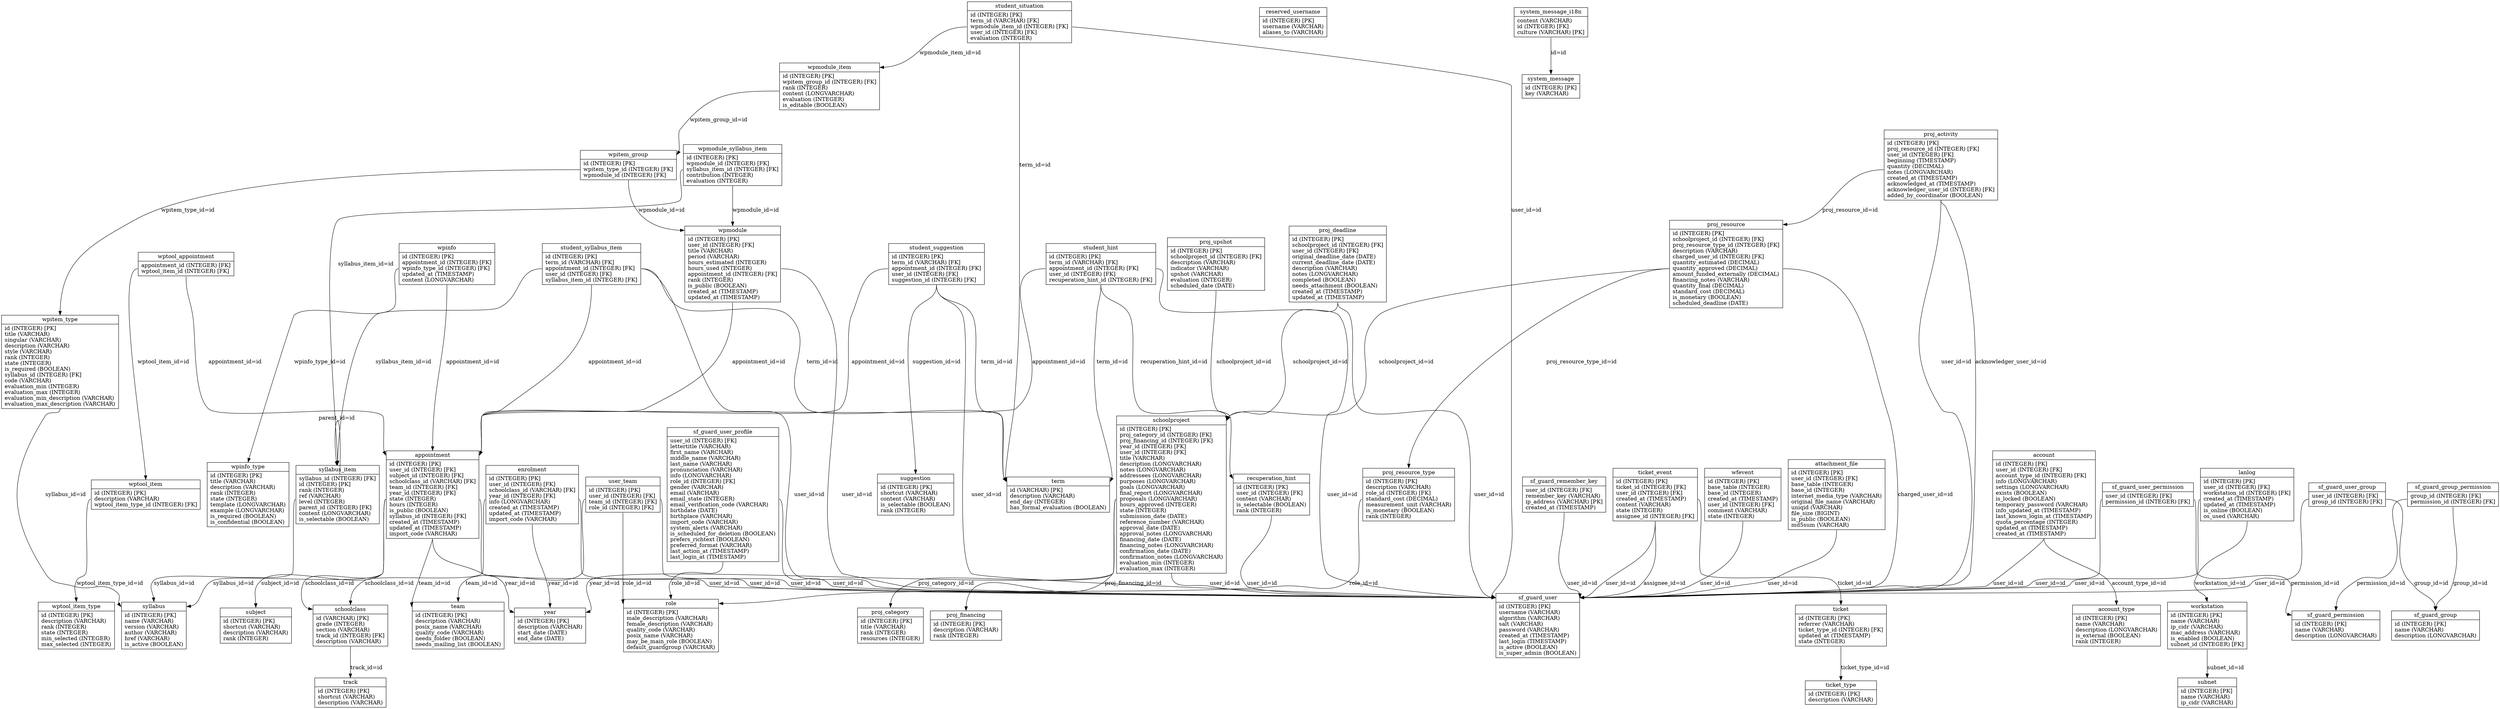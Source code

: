 digraph G {
nodetrack [label="{<table>track|<cols>id (INTEGER) [PK]\lshortcut (VARCHAR)\ldescription (VARCHAR)\l}", shape=record];
nodeschoolclass [label="{<table>schoolclass|<cols>id (VARCHAR) [PK]\lgrade (INTEGER)\lsection (VARCHAR)\ltrack_id (INTEGER) [FK]\ldescription (VARCHAR)\l}", shape=record];
nodeyear [label="{<table>year|<cols>id (INTEGER) [PK]\ldescription (VARCHAR)\lstart_date (DATE)\lend_date (DATE)\l}", shape=record];
nodeterm [label="{<table>term|<cols>id (VARCHAR) [PK]\ldescription (VARCHAR)\lend_day (INTEGER)\lhas_formal_evaluation (BOOLEAN)\l}", shape=record];
nodesubject [label="{<table>subject|<cols>id (INTEGER) [PK]\lshortcut (VARCHAR)\ldescription (VARCHAR)\lrank (INTEGER)\l}", shape=record];
nodesuggestion [label="{<table>suggestion|<cols>id (INTEGER) [PK]\lshortcut (VARCHAR)\lcontent (VARCHAR)\lis_selectable (BOOLEAN)\lrank (INTEGER)\l}", shape=record];
noderecuperation_hint [label="{<table>recuperation_hint|<cols>id (INTEGER) [PK]\luser_id (INTEGER) [FK]\lcontent (VARCHAR)\lis_selectable (BOOLEAN)\lrank (INTEGER)\l}", shape=record];
nodesf_guard_user_profile [label="{<table>sf_guard_user_profile|<cols>user_id (INTEGER) [FK]\llettertitle (VARCHAR)\lfirst_name (VARCHAR)\lmiddle_name (VARCHAR)\llast_name (VARCHAR)\lpronunciation (VARCHAR)\linfo (LONGVARCHAR)\lrole_id (INTEGER) [FK]\lgender (VARCHAR)\lemail (VARCHAR)\lemail_state (INTEGER)\lemail_verification_code (VARCHAR)\lbirthdate (DATE)\lbirthplace (VARCHAR)\limport_code (VARCHAR)\lsystem_alerts (VARCHAR)\lis_scheduled_for_deletion (BOOLEAN)\lprefers_richtext (BOOLEAN)\lpreferred_format (VARCHAR)\llast_action_at (TIMESTAMP)\llast_login_at (TIMESTAMP)\l}", shape=record];
nodeaccount_type [label="{<table>account_type|<cols>id (INTEGER) [PK]\lname (VARCHAR)\ldescription (LONGVARCHAR)\lis_external (BOOLEAN)\lrank (INTEGER)\l}", shape=record];
nodeaccount [label="{<table>account|<cols>id (INTEGER) [PK]\luser_id (INTEGER) [FK]\laccount_type_id (INTEGER) [FK]\linfo (LONGVARCHAR)\lsettings (LONGVARCHAR)\lexists (BOOLEAN)\lis_locked (BOOLEAN)\ltemporary_password (VARCHAR)\linfo_updated_at (TIMESTAMP)\llast_known_login_at (TIMESTAMP)\lquota_percentage (INTEGER)\lupdated_at (TIMESTAMP)\lcreated_at (TIMESTAMP)\l}", shape=record];
nodereserved_username [label="{<table>reserved_username|<cols>id (INTEGER) [PK]\lusername (VARCHAR)\laliases_to (VARCHAR)\l}", shape=record];
nodeticket_type [label="{<table>ticket_type|<cols>id (INTEGER) [PK]\ldescription (VARCHAR)\l}", shape=record];
nodeticket [label="{<table>ticket|<cols>id (INTEGER) [PK]\lreferrer (VARCHAR)\lticket_type_id (INTEGER) [FK]\lupdated_at (TIMESTAMP)\lstate (INTEGER)\l}", shape=record];
nodeticket_event [label="{<table>ticket_event|<cols>id (INTEGER) [PK]\lticket_id (INTEGER) [FK]\luser_id (INTEGER) [FK]\lcreated_at (TIMESTAMP)\lcontent (VARCHAR)\lstate (INTEGER)\lassignee_id (INTEGER) [FK]\l}", shape=record];
nodesyllabus [label="{<table>syllabus|<cols>id (INTEGER) [PK]\lname (VARCHAR)\lversion (VARCHAR)\lauthor (VARCHAR)\lhref (VARCHAR)\lis_active (BOOLEAN)\l}", shape=record];
nodesyllabus_item [label="{<table>syllabus_item|<cols>syllabus_id (INTEGER) [FK]\lid (INTEGER) [PK]\lrank (INTEGER)\lref (VARCHAR)\llevel (INTEGER)\lparent_id (INTEGER) [FK]\lcontent (LONGVARCHAR)\lis_selectable (BOOLEAN)\l}", shape=record];
nodeappointment [label="{<table>appointment|<cols>id (INTEGER) [PK]\luser_id (INTEGER) [FK]\lsubject_id (INTEGER) [FK]\lschoolclass_id (VARCHAR) [FK]\lteam_id (INTEGER) [FK]\lyear_id (INTEGER) [FK]\lstate (INTEGER)\lhours (INTEGER)\lis_public (BOOLEAN)\lsyllabus_id (INTEGER) [FK]\lcreated_at (TIMESTAMP)\lupdated_at (TIMESTAMP)\limport_code (VARCHAR)\l}", shape=record];
nodeenrolment [label="{<table>enrolment|<cols>id (INTEGER) [PK]\luser_id (INTEGER) [FK]\lschoolclass_id (VARCHAR) [FK]\lyear_id (INTEGER) [FK]\linfo (LONGVARCHAR)\lcreated_at (TIMESTAMP)\lupdated_at (TIMESTAMP)\limport_code (VARCHAR)\l}", shape=record];
nodeteam [label="{<table>team|<cols>id (INTEGER) [PK]\ldescription (VARCHAR)\lposix_name (VARCHAR)\lquality_code (VARCHAR)\lneeds_folder (BOOLEAN)\lneeds_mailing_list (BOOLEAN)\l}", shape=record];
noderole [label="{<table>role|<cols>id (INTEGER) [PK]\lmale_description (VARCHAR)\lfemale_description (VARCHAR)\lquality_code (VARCHAR)\lposix_name (VARCHAR)\lmay_be_main_role (BOOLEAN)\ldefault_guardgroup (VARCHAR)\l}", shape=record];
nodeuser_team [label="{<table>user_team|<cols>id (INTEGER) [PK]\luser_id (INTEGER) [FK]\lteam_id (INTEGER) [FK]\lrole_id (INTEGER) [FK]\l}", shape=record];
nodewfevent [label="{<table>wfevent|<cols>id (INTEGER) [PK]\lbase_table (INTEGER)\lbase_id (INTEGER)\lcreated_at (TIMESTAMP)\luser_id (INTEGER) [FK]\lcomment (VARCHAR)\lstate (INTEGER)\l}", shape=record];
nodewpinfo_type [label="{<table>wpinfo_type|<cols>id (INTEGER) [PK]\ltitle (VARCHAR)\ldescription (VARCHAR)\lrank (INTEGER)\lstate (INTEGER)\ltemplate (LONGVARCHAR)\lexample (LONGVARCHAR)\lis_required (BOOLEAN)\lis_confidential (BOOLEAN)\l}", shape=record];
nodewpinfo [label="{<table>wpinfo|<cols>id (INTEGER) [PK]\lappointment_id (INTEGER) [FK]\lwpinfo_type_id (INTEGER) [FK]\lupdated_at (TIMESTAMP)\lcontent (LONGVARCHAR)\l}", shape=record];
nodewptool_item_type [label="{<table>wptool_item_type|<cols>id (INTEGER) [PK]\ldescription (VARCHAR)\lrank (INTEGER)\lstate (INTEGER)\lmin_selected (INTEGER)\lmax_selected (INTEGER)\l}", shape=record];
nodewptool_item [label="{<table>wptool_item|<cols>id (INTEGER) [PK]\ldescription (VARCHAR)\lwptool_item_type_id (INTEGER) [FK]\l}", shape=record];
nodewptool_appointment [label="{<table>wptool_appointment|<cols>appointment_id (INTEGER) [FK]\lwptool_item_id (INTEGER) [FK]\l}", shape=record];
nodewpmodule [label="{<table>wpmodule|<cols>id (INTEGER) [PK]\luser_id (INTEGER) [FK]\ltitle (VARCHAR)\lperiod (VARCHAR)\lhours_estimated (INTEGER)\lhours_used (INTEGER)\lappointment_id (INTEGER) [FK]\lrank (INTEGER)\lis_public (BOOLEAN)\lcreated_at (TIMESTAMP)\lupdated_at (TIMESTAMP)\l}", shape=record];
nodewpitem_type [label="{<table>wpitem_type|<cols>id (INTEGER) [PK]\ltitle (VARCHAR)\lsingular (VARCHAR)\ldescription (VARCHAR)\lstyle (VARCHAR)\lrank (INTEGER)\lstate (INTEGER)\lis_required (BOOLEAN)\lsyllabus_id (INTEGER) [FK]\lcode (VARCHAR)\levaluation_min (INTEGER)\levaluation_max (INTEGER)\levaluation_min_description (VARCHAR)\levaluation_max_description (VARCHAR)\l}", shape=record];
nodewpitem_group [label="{<table>wpitem_group|<cols>id (INTEGER) [PK]\lwpitem_type_id (INTEGER) [FK]\lwpmodule_id (INTEGER) [FK]\l}", shape=record];
nodewpmodule_item [label="{<table>wpmodule_item|<cols>id (INTEGER) [PK]\lwpitem_group_id (INTEGER) [FK]\lrank (INTEGER)\lcontent (LONGVARCHAR)\levaluation (INTEGER)\lis_editable (BOOLEAN)\l}", shape=record];
nodestudent_situation [label="{<table>student_situation|<cols>id (INTEGER) [PK]\lterm_id (VARCHAR) [FK]\lwpmodule_item_id (INTEGER) [FK]\luser_id (INTEGER) [FK]\levaluation (INTEGER)\l}", shape=record];
nodestudent_suggestion [label="{<table>student_suggestion|<cols>id (INTEGER) [PK]\lterm_id (VARCHAR) [FK]\lappointment_id (INTEGER) [FK]\luser_id (INTEGER) [FK]\lsuggestion_id (INTEGER) [FK]\l}", shape=record];
nodestudent_hint [label="{<table>student_hint|<cols>id (INTEGER) [PK]\lterm_id (VARCHAR) [FK]\lappointment_id (INTEGER) [FK]\luser_id (INTEGER) [FK]\lrecuperation_hint_id (INTEGER) [FK]\l}", shape=record];
nodestudent_syllabus_item [label="{<table>student_syllabus_item|<cols>id (INTEGER) [PK]\lterm_id (VARCHAR) [FK]\lappointment_id (INTEGER) [FK]\luser_id (INTEGER) [FK]\lsyllabus_item_id (INTEGER) [FK]\l}", shape=record];
nodewpmodule_syllabus_item [label="{<table>wpmodule_syllabus_item|<cols>id (INTEGER) [PK]\lwpmodule_id (INTEGER) [FK]\lsyllabus_item_id (INTEGER) [FK]\lcontribution (INTEGER)\levaluation (INTEGER)\l}", shape=record];
nodeschoolproject [label="{<table>schoolproject|<cols>id (INTEGER) [PK]\lproj_category_id (INTEGER) [FK]\lproj_financing_id (INTEGER) [FK]\lyear_id (INTEGER) [FK]\luser_id (INTEGER) [FK]\ltitle (VARCHAR)\ldescription (LONGVARCHAR)\lnotes (LONGVARCHAR)\laddressees (LONGVARCHAR)\lpurposes (LONGVARCHAR)\lgoals (LONGVARCHAR)\lfinal_report (LONGVARCHAR)\lproposals (LONGVARCHAR)\lhours_approved (INTEGER)\lstate (INTEGER)\lsubmission_date (DATE)\lreference_number (VARCHAR)\lapproval_date (DATE)\lapproval_notes (LONGVARCHAR)\lfinancing_date (DATE)\lfinancing_notes (LONGVARCHAR)\lconfirmation_date (DATE)\lconfirmation_notes (LONGVARCHAR)\levaluation_min (INTEGER)\levaluation_max (INTEGER)\l}", shape=record];
nodeproj_category [label="{<table>proj_category|<cols>id (INTEGER) [PK]\ltitle (VARCHAR)\lrank (INTEGER)\lresources (INTEGER)\l}", shape=record];
nodeproj_deadline [label="{<table>proj_deadline|<cols>id (INTEGER) [PK]\lschoolproject_id (INTEGER) [FK]\luser_id (INTEGER) [FK]\loriginal_deadline_date (DATE)\lcurrent_deadline_date (DATE)\ldescription (VARCHAR)\lnotes (LONGVARCHAR)\lcompleted (BOOLEAN)\lneeds_attachment (BOOLEAN)\lcreated_at (TIMESTAMP)\lupdated_at (TIMESTAMP)\l}", shape=record];
nodeproj_financing [label="{<table>proj_financing|<cols>id (INTEGER) [PK]\ldescription (VARCHAR)\lrank (INTEGER)\l}", shape=record];
nodeproj_resource_type [label="{<table>proj_resource_type|<cols>id (INTEGER) [PK]\ldescription (VARCHAR)\lrole_id (INTEGER) [FK]\lstandard_cost (DECIMAL)\lmeasurement_unit (VARCHAR)\lis_monetary (BOOLEAN)\lrank (INTEGER)\l}", shape=record];
nodeproj_resource [label="{<table>proj_resource|<cols>id (INTEGER) [PK]\lschoolproject_id (INTEGER) [FK]\lproj_resource_type_id (INTEGER) [FK]\ldescription (VARCHAR)\lcharged_user_id (INTEGER) [FK]\lquantity_estimated (DECIMAL)\lquantity_approved (DECIMAL)\lamount_funded_externally (DECIMAL)\lfinancing_notes (VARCHAR)\lquantity_final (DECIMAL)\lstandard_cost (DECIMAL)\lis_monetary (BOOLEAN)\lscheduled_deadline (DATE)\l}", shape=record];
nodeproj_activity [label="{<table>proj_activity|<cols>id (INTEGER) [PK]\lproj_resource_id (INTEGER) [FK]\luser_id (INTEGER) [FK]\lbeginning (TIMESTAMP)\lquantity (DECIMAL)\lnotes (LONGVARCHAR)\lcreated_at (TIMESTAMP)\lacknowledged_at (TIMESTAMP)\lacknowledger_user_id (INTEGER) [FK]\ladded_by_coordinator (BOOLEAN)\l}", shape=record];
nodeproj_upshot [label="{<table>proj_upshot|<cols>id (INTEGER) [PK]\lschoolproject_id (INTEGER) [FK]\ldescription (VARCHAR)\lindicator (VARCHAR)\lupshot (VARCHAR)\levaluation (INTEGER)\lscheduled_date (DATE)\l}", shape=record];
nodesubnet [label="{<table>subnet|<cols>id (INTEGER) [PK]\lname (VARCHAR)\lip_cidr (VARCHAR)\l}", shape=record];
nodeworkstation [label="{<table>workstation|<cols>id (INTEGER) [PK]\lname (VARCHAR)\lip_cidr (VARCHAR)\lmac_address (VARCHAR)\lis_enabled (BOOLEAN)\lsubnet_id (INTEGER) [FK]\l}", shape=record];
nodelanlog [label="{<table>lanlog|<cols>id (INTEGER) [PK]\luser_id (INTEGER) [FK]\lworkstation_id (INTEGER) [FK]\lcreated_at (TIMESTAMP)\lupdated_at (TIMESTAMP)\lis_online (BOOLEAN)\los_used (VARCHAR)\l}", shape=record];
nodeattachment_file [label="{<table>attachment_file|<cols>id (INTEGER) [PK]\luser_id (INTEGER) [FK]\lbase_table (INTEGER)\lbase_id (INTEGER)\linternet_media_type (VARCHAR)\loriginal_file_name (VARCHAR)\luniqid (VARCHAR)\lfile_size (BIGINT)\lis_public (BOOLEAN)\lmd5sum (VARCHAR)\l}", shape=record];
nodesystem_message [label="{<table>system_message|<cols>id (INTEGER) [PK]\lkey (VARCHAR)\l}", shape=record];
nodesystem_message_i18n [label="{<table>system_message_i18n|<cols>content (VARCHAR)\lid (INTEGER) [FK]\lculture (VARCHAR) [PK]\l}", shape=record];
nodesf_guard_group [label="{<table>sf_guard_group|<cols>id (INTEGER) [PK]\lname (VARCHAR)\ldescription (LONGVARCHAR)\l}", shape=record];
nodesf_guard_permission [label="{<table>sf_guard_permission|<cols>id (INTEGER) [PK]\lname (VARCHAR)\ldescription (LONGVARCHAR)\l}", shape=record];
nodesf_guard_group_permission [label="{<table>sf_guard_group_permission|<cols>group_id (INTEGER) [FK]\lpermission_id (INTEGER) [FK]\l}", shape=record];
nodesf_guard_user [label="{<table>sf_guard_user|<cols>id (INTEGER) [PK]\lusername (VARCHAR)\lalgorithm (VARCHAR)\lsalt (VARCHAR)\lpassword (VARCHAR)\lcreated_at (TIMESTAMP)\llast_login (TIMESTAMP)\lis_active (BOOLEAN)\lis_super_admin (BOOLEAN)\l}", shape=record];
nodesf_guard_user_permission [label="{<table>sf_guard_user_permission|<cols>user_id (INTEGER) [FK]\lpermission_id (INTEGER) [FK]\l}", shape=record];
nodesf_guard_user_group [label="{<table>sf_guard_user_group|<cols>user_id (INTEGER) [FK]\lgroup_id (INTEGER) [FK]\l}", shape=record];
nodesf_guard_remember_key [label="{<table>sf_guard_remember_key|<cols>user_id (INTEGER) [FK]\lremember_key (VARCHAR)\lip_address (VARCHAR) [PK]\lcreated_at (TIMESTAMP)\l}", shape=record];

nodeschoolclass:cols -> nodetrack:table [label="track_id=id "];
noderecuperation_hint:cols -> nodesf_guard_user:table [label="user_id=id "];
nodesf_guard_user_profile:cols -> nodesf_guard_user:table [label="user_id=id "];
nodesf_guard_user_profile:cols -> noderole:table [label="role_id=id "];
nodeaccount:cols -> nodesf_guard_user:table [label="user_id=id "];
nodeaccount:cols -> nodeaccount_type:table [label="account_type_id=id "];
nodeticket:cols -> nodeticket_type:table [label="ticket_type_id=id "];
nodeticket_event:cols -> nodeticket:table [label="ticket_id=id "];
nodeticket_event:cols -> nodesf_guard_user:table [label="user_id=id "];
nodeticket_event:cols -> nodesf_guard_user:table [label="assignee_id=id "];
nodesyllabus_item:cols -> nodesyllabus:table [label="syllabus_id=id "];
nodesyllabus_item:cols -> nodesyllabus_item:table [label="parent_id=id "];
nodeappointment:cols -> nodesf_guard_user:table [label="user_id=id "];
nodeappointment:cols -> nodesubject:table [label="subject_id=id "];
nodeappointment:cols -> nodeschoolclass:table [label="schoolclass_id=id "];
nodeappointment:cols -> nodeteam:table [label="team_id=id "];
nodeappointment:cols -> nodeyear:table [label="year_id=id "];
nodeappointment:cols -> nodesyllabus:table [label="syllabus_id=id "];
nodeenrolment:cols -> nodesf_guard_user:table [label="user_id=id "];
nodeenrolment:cols -> nodeschoolclass:table [label="schoolclass_id=id "];
nodeenrolment:cols -> nodeyear:table [label="year_id=id "];
nodeuser_team:cols -> nodesf_guard_user:table [label="user_id=id "];
nodeuser_team:cols -> nodeteam:table [label="team_id=id "];
nodeuser_team:cols -> noderole:table [label="role_id=id "];
nodewfevent:cols -> nodesf_guard_user:table [label="user_id=id "];
nodewpinfo:cols -> nodeappointment:table [label="appointment_id=id "];
nodewpinfo:cols -> nodewpinfo_type:table [label="wpinfo_type_id=id "];
nodewptool_item:cols -> nodewptool_item_type:table [label="wptool_item_type_id=id "];
nodewptool_appointment:cols -> nodeappointment:table [label="appointment_id=id "];
nodewptool_appointment:cols -> nodewptool_item:table [label="wptool_item_id=id "];
nodewpmodule:cols -> nodesf_guard_user:table [label="user_id=id "];
nodewpmodule:cols -> nodeappointment:table [label="appointment_id=id "];
nodewpitem_type:cols -> nodesyllabus:table [label="syllabus_id=id "];
nodewpitem_group:cols -> nodewpitem_type:table [label="wpitem_type_id=id "];
nodewpitem_group:cols -> nodewpmodule:table [label="wpmodule_id=id "];
nodewpmodule_item:cols -> nodewpitem_group:table [label="wpitem_group_id=id "];
nodestudent_situation:cols -> nodeterm:table [label="term_id=id "];
nodestudent_situation:cols -> nodewpmodule_item:table [label="wpmodule_item_id=id "];
nodestudent_situation:cols -> nodesf_guard_user:table [label="user_id=id "];
nodestudent_suggestion:cols -> nodeterm:table [label="term_id=id "];
nodestudent_suggestion:cols -> nodeappointment:table [label="appointment_id=id "];
nodestudent_suggestion:cols -> nodesf_guard_user:table [label="user_id=id "];
nodestudent_suggestion:cols -> nodesuggestion:table [label="suggestion_id=id "];
nodestudent_hint:cols -> nodeterm:table [label="term_id=id "];
nodestudent_hint:cols -> nodeappointment:table [label="appointment_id=id "];
nodestudent_hint:cols -> nodesf_guard_user:table [label="user_id=id "];
nodestudent_hint:cols -> noderecuperation_hint:table [label="recuperation_hint_id=id "];
nodestudent_syllabus_item:cols -> nodeterm:table [label="term_id=id "];
nodestudent_syllabus_item:cols -> nodeappointment:table [label="appointment_id=id "];
nodestudent_syllabus_item:cols -> nodesf_guard_user:table [label="user_id=id "];
nodestudent_syllabus_item:cols -> nodesyllabus_item:table [label="syllabus_item_id=id "];
nodewpmodule_syllabus_item:cols -> nodewpmodule:table [label="wpmodule_id=id "];
nodewpmodule_syllabus_item:cols -> nodesyllabus_item:table [label="syllabus_item_id=id "];
nodeschoolproject:cols -> nodeproj_category:table [label="proj_category_id=id "];
nodeschoolproject:cols -> nodeproj_financing:table [label="proj_financing_id=id "];
nodeschoolproject:cols -> nodeyear:table [label="year_id=id "];
nodeschoolproject:cols -> nodesf_guard_user:table [label="user_id=id "];
nodeproj_deadline:cols -> nodeschoolproject:table [label="schoolproject_id=id "];
nodeproj_deadline:cols -> nodesf_guard_user:table [label="user_id=id "];
nodeproj_resource_type:cols -> noderole:table [label="role_id=id "];
nodeproj_resource:cols -> nodeschoolproject:table [label="schoolproject_id=id "];
nodeproj_resource:cols -> nodeproj_resource_type:table [label="proj_resource_type_id=id "];
nodeproj_resource:cols -> nodesf_guard_user:table [label="charged_user_id=id "];
nodeproj_activity:cols -> nodeproj_resource:table [label="proj_resource_id=id "];
nodeproj_activity:cols -> nodesf_guard_user:table [label="user_id=id "];
nodeproj_activity:cols -> nodesf_guard_user:table [label="acknowledger_user_id=id "];
nodeproj_upshot:cols -> nodeschoolproject:table [label="schoolproject_id=id "];
nodeworkstation:cols -> nodesubnet:table [label="subnet_id=id "];
nodelanlog:cols -> nodesf_guard_user:table [label="user_id=id "];
nodelanlog:cols -> nodeworkstation:table [label="workstation_id=id "];
nodeattachment_file:cols -> nodesf_guard_user:table [label="user_id=id "];
nodesystem_message_i18n:cols -> nodesystem_message:table [label="id=id "];
nodesf_guard_group_permission:cols -> nodesf_guard_group:table [label="group_id=id "];
nodesf_guard_group_permission:cols -> nodesf_guard_permission:table [label="permission_id=id "];
nodesf_guard_user_permission:cols -> nodesf_guard_user:table [label="user_id=id "];
nodesf_guard_user_permission:cols -> nodesf_guard_permission:table [label="permission_id=id "];
nodesf_guard_user_group:cols -> nodesf_guard_user:table [label="user_id=id "];
nodesf_guard_user_group:cols -> nodesf_guard_group:table [label="group_id=id "];
nodesf_guard_remember_key:cols -> nodesf_guard_user:table [label="user_id=id "];
}
